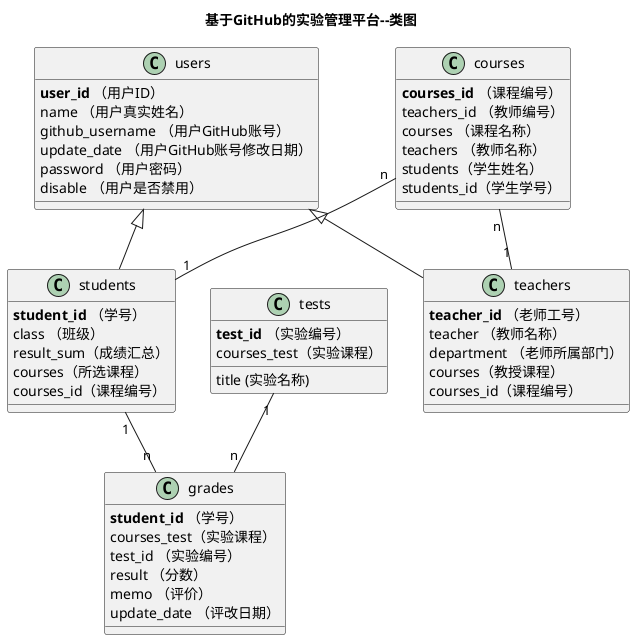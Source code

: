 @startuml
title 基于GitHub的实验管理平台--类图
class users {
    <b>user_id</b> （用户ID）
    name （用户真实姓名）
    github_username （用户GitHub账号）
    update_date （用户GitHub账号修改日期）
    password （用户密码）
    disable （用户是否禁用）
}
class teachers{
    <b>teacher_id</b> （老师工号）
    teacher （教师名称）
    department （老师所属部门）
    courses（教授课程）
    courses_id（课程编号）
}
class students{
    <b>student_id</b> （学号）
    class （班级）
    result_sum（成绩汇总）
    courses（所选课程）
    courses_id（课程编号）

}
users <|- students
users <|-- teachers
class grades {
    <b>student_id</b> （学号）
    courses_test（实验课程）
    test_id （实验编号）
    result （分数）
    memo （评价）
    update_date （评改日期）
}
class courses {
    <b>courses_id</b> （课程编号）
    teachers_id （教师编号）
    courses （课程名称）
    teachers （教师名称）
    students（学生姓名）
    students_id（学生学号）
}
class tests {
    <b>test_id</b> （实验编号）
    courses_test（实验课程）
    title (实验名称)
}
students "1" -- "n"  grades
tests "1" -- "n"  grades
courses "n" --  "1" students
courses "n" -- "1"  teachers

@enduml